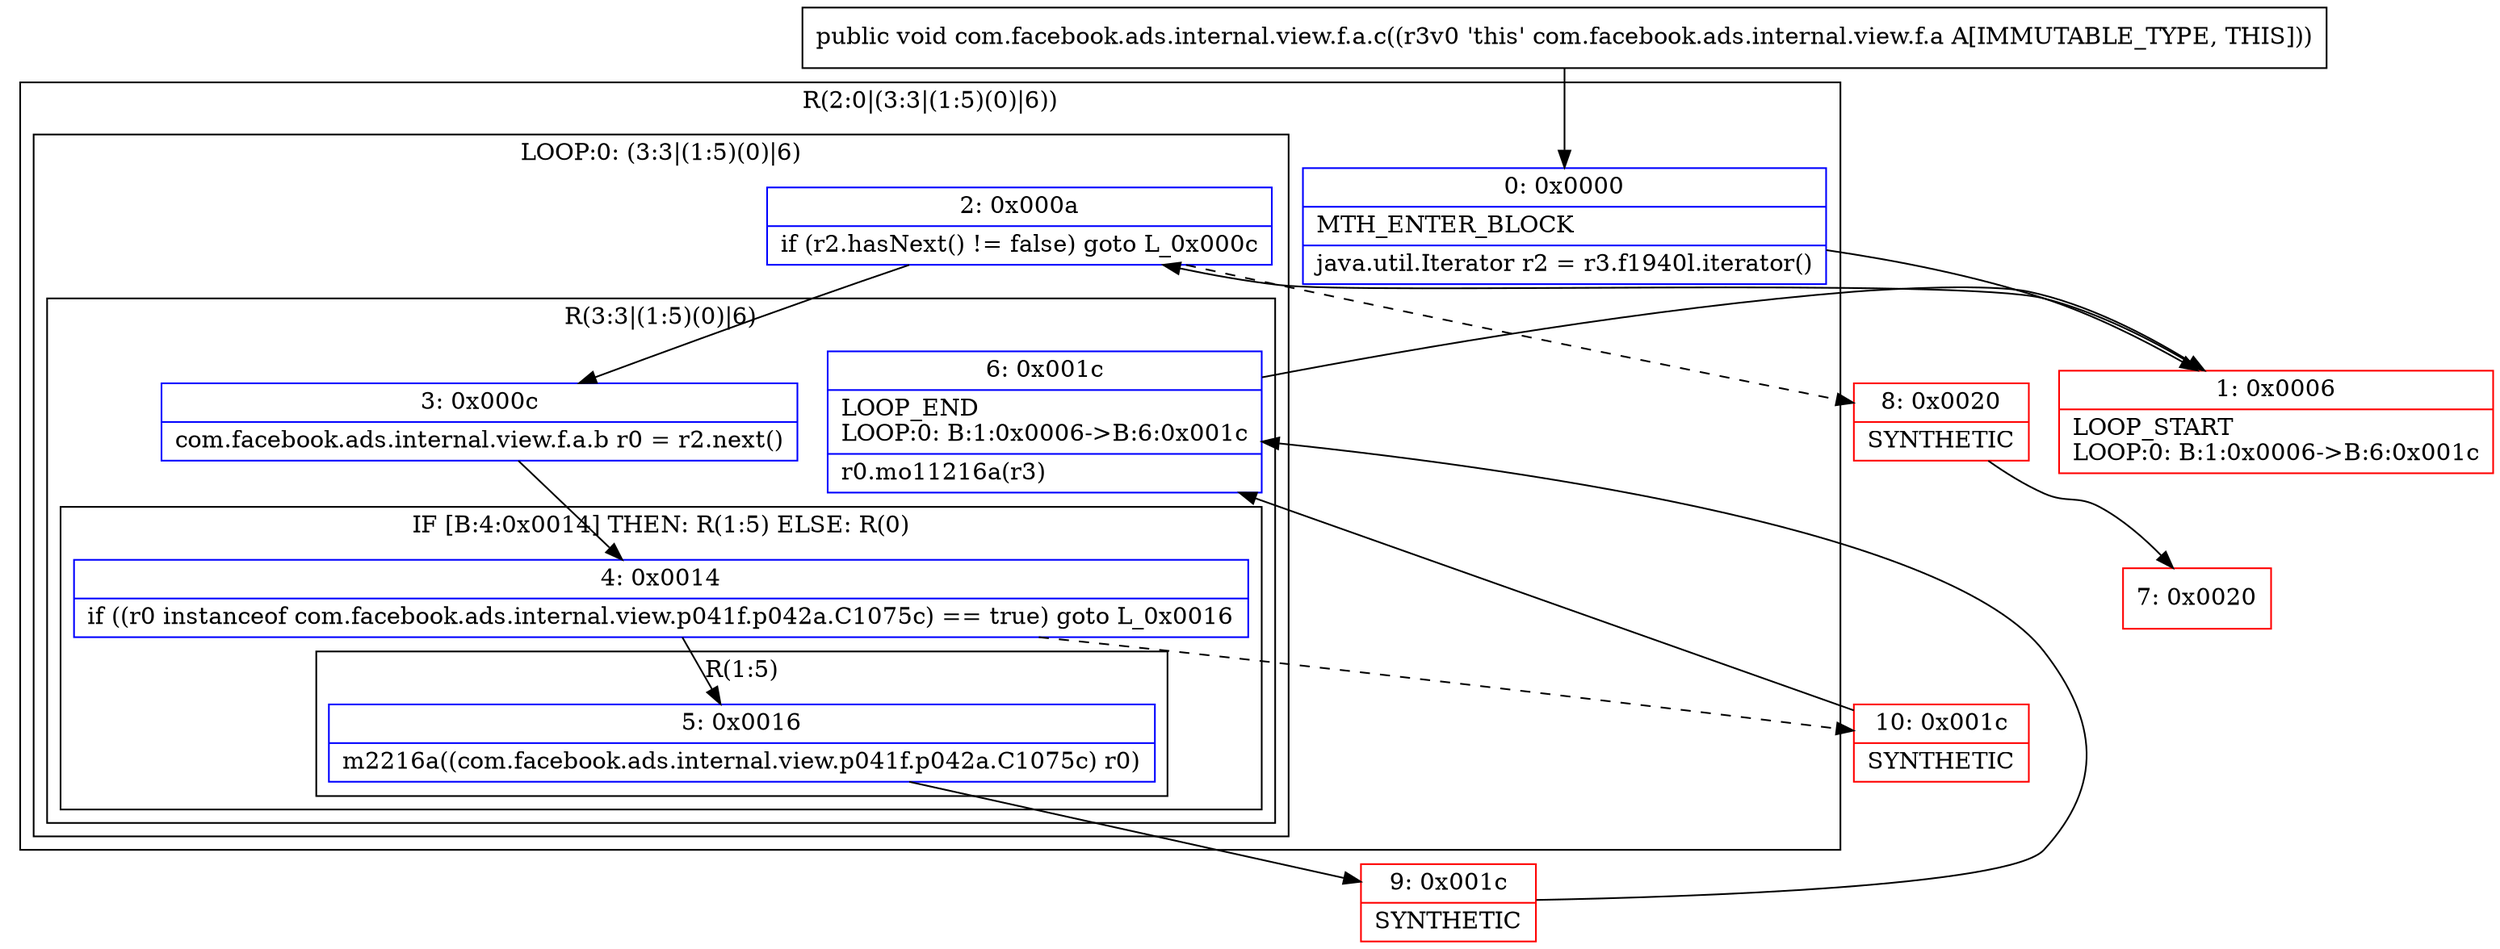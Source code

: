 digraph "CFG forcom.facebook.ads.internal.view.f.a.c()V" {
subgraph cluster_Region_1400087321 {
label = "R(2:0|(3:3|(1:5)(0)|6))";
node [shape=record,color=blue];
Node_0 [shape=record,label="{0\:\ 0x0000|MTH_ENTER_BLOCK\l|java.util.Iterator r2 = r3.f1940l.iterator()\l}"];
subgraph cluster_LoopRegion_999045496 {
label = "LOOP:0: (3:3|(1:5)(0)|6)";
node [shape=record,color=blue];
Node_2 [shape=record,label="{2\:\ 0x000a|if (r2.hasNext() != false) goto L_0x000c\l}"];
subgraph cluster_Region_1090847653 {
label = "R(3:3|(1:5)(0)|6)";
node [shape=record,color=blue];
Node_3 [shape=record,label="{3\:\ 0x000c|com.facebook.ads.internal.view.f.a.b r0 = r2.next()\l}"];
subgraph cluster_IfRegion_331793667 {
label = "IF [B:4:0x0014] THEN: R(1:5) ELSE: R(0)";
node [shape=record,color=blue];
Node_4 [shape=record,label="{4\:\ 0x0014|if ((r0 instanceof com.facebook.ads.internal.view.p041f.p042a.C1075c) == true) goto L_0x0016\l}"];
subgraph cluster_Region_1566820105 {
label = "R(1:5)";
node [shape=record,color=blue];
Node_5 [shape=record,label="{5\:\ 0x0016|m2216a((com.facebook.ads.internal.view.p041f.p042a.C1075c) r0)\l}"];
}
subgraph cluster_Region_125723172 {
label = "R(0)";
node [shape=record,color=blue];
}
}
Node_6 [shape=record,label="{6\:\ 0x001c|LOOP_END\lLOOP:0: B:1:0x0006\-\>B:6:0x001c\l|r0.mo11216a(r3)\l}"];
}
}
}
Node_1 [shape=record,color=red,label="{1\:\ 0x0006|LOOP_START\lLOOP:0: B:1:0x0006\-\>B:6:0x001c\l}"];
Node_7 [shape=record,color=red,label="{7\:\ 0x0020}"];
Node_8 [shape=record,color=red,label="{8\:\ 0x0020|SYNTHETIC\l}"];
Node_9 [shape=record,color=red,label="{9\:\ 0x001c|SYNTHETIC\l}"];
Node_10 [shape=record,color=red,label="{10\:\ 0x001c|SYNTHETIC\l}"];
MethodNode[shape=record,label="{public void com.facebook.ads.internal.view.f.a.c((r3v0 'this' com.facebook.ads.internal.view.f.a A[IMMUTABLE_TYPE, THIS])) }"];
MethodNode -> Node_0;
Node_0 -> Node_1;
Node_2 -> Node_3;
Node_2 -> Node_8[style=dashed];
Node_3 -> Node_4;
Node_4 -> Node_5;
Node_4 -> Node_10[style=dashed];
Node_5 -> Node_9;
Node_6 -> Node_1;
Node_1 -> Node_2;
Node_8 -> Node_7;
Node_9 -> Node_6;
Node_10 -> Node_6;
}

